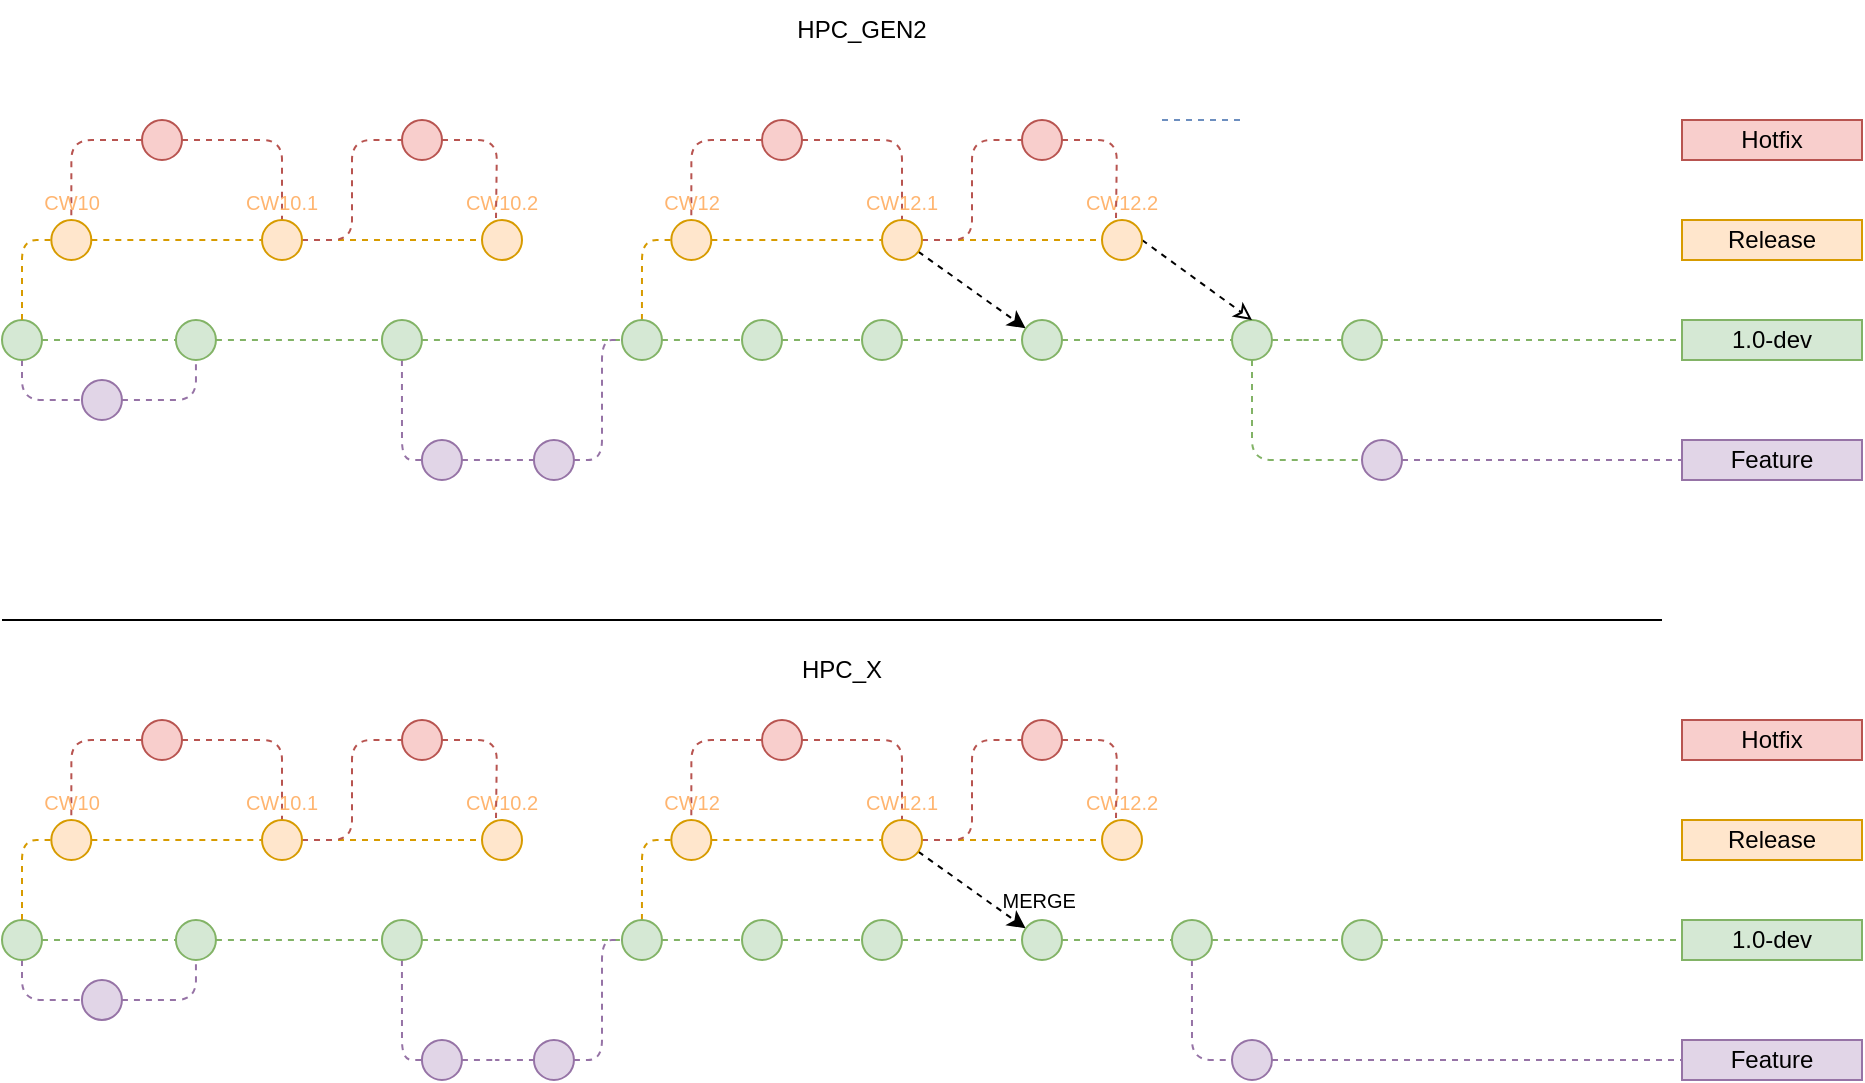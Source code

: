 <mxfile version="21.0.6" type="github">
  <diagram id="yPxyJZ8AM_hMuL3Unpa9" name="gitflow">
    <mxGraphModel dx="1434" dy="884" grid="1" gridSize="10" guides="1" tooltips="1" connect="1" arrows="1" fold="1" page="1" pageScale="1" pageWidth="850" pageHeight="1100" math="0" shadow="0">
      <root>
        <mxCell id="0" />
        <mxCell id="1" parent="0" />
        <mxCell id="V83d8pZ997Txuc6RfxCM-184" style="edgeStyle=orthogonalEdgeStyle;rounded=1;orthogonalLoop=1;jettySize=auto;html=1;exitX=0;exitY=0.5;exitDx=0;exitDy=0;entryX=0.5;entryY=0;entryDx=0;entryDy=0;endArrow=none;strokeColor=#b85450;fillColor=#f8cecc;dashed=1;endFill=0;" edge="1" parent="1" source="9" target="39">
          <mxGeometry relative="1" as="geometry" />
        </mxCell>
        <mxCell id="V83d8pZ997Txuc6RfxCM-186" style="edgeStyle=orthogonalEdgeStyle;rounded=1;orthogonalLoop=1;jettySize=auto;html=1;exitX=1;exitY=0.5;exitDx=0;exitDy=0;endArrow=none;strokeColor=#b85450;fillColor=#f8cecc;dashed=1;endFill=0;" edge="1" parent="1" source="9" target="36">
          <mxGeometry relative="1" as="geometry" />
        </mxCell>
        <mxCell id="9" value="" style="ellipse;whiteSpace=wrap;html=1;aspect=fixed;fillColor=#f8cecc;strokeColor=#b85450;" parent="1" vertex="1">
          <mxGeometry x="460" y="70" width="20" height="20" as="geometry" />
        </mxCell>
        <mxCell id="13" value="" style="endArrow=none;dashed=1;html=1;fillColor=#dae8fc;strokeColor=#6c8ebf;" parent="1" target="12" edge="1">
          <mxGeometry width="50" height="50" relative="1" as="geometry">
            <mxPoint x="660" y="70" as="sourcePoint" />
            <mxPoint x="700" y="70" as="targetPoint" />
          </mxGeometry>
        </mxCell>
        <mxCell id="20" value="Hotfix" style="text;html=1;strokeColor=#b85450;fillColor=#f8cecc;align=center;verticalAlign=middle;whiteSpace=wrap;rounded=0;" parent="1" vertex="1">
          <mxGeometry x="920" y="70" width="90" height="20" as="geometry" />
        </mxCell>
        <mxCell id="23" style="edgeStyle=orthogonalEdgeStyle;rounded=1;orthogonalLoop=1;jettySize=auto;html=1;dashed=1;endArrow=none;endFill=0;fillColor=#d5e8d4;strokeColor=#82b366;" parent="1" source="78" target="24" edge="1">
          <mxGeometry relative="1" as="geometry">
            <mxPoint x="700" y="180" as="targetPoint" />
          </mxGeometry>
        </mxCell>
        <mxCell id="73" style="edgeStyle=orthogonalEdgeStyle;rounded=1;orthogonalLoop=1;jettySize=auto;html=1;dashed=1;endArrow=none;endFill=0;fontSize=10;fontColor=#FFB570;fillColor=#e1d5e7;strokeColor=#9673a6;" parent="1" source="21" target="51" edge="1">
          <mxGeometry relative="1" as="geometry">
            <Array as="points">
              <mxPoint x="90" y="190" />
            </Array>
          </mxGeometry>
        </mxCell>
        <mxCell id="21" value="" style="ellipse;whiteSpace=wrap;html=1;aspect=fixed;fillColor=#d5e8d4;strokeColor=#82b366;" parent="1" vertex="1">
          <mxGeometry x="80" y="170" width="20" height="20" as="geometry" />
        </mxCell>
        <mxCell id="24" value="1.0-dev" style="text;html=1;strokeColor=#82b366;fillColor=#d5e8d4;align=center;verticalAlign=middle;whiteSpace=wrap;rounded=0;" parent="1" vertex="1">
          <mxGeometry x="920" y="170" width="90" height="20" as="geometry" />
        </mxCell>
        <mxCell id="25" value="" style="ellipse;whiteSpace=wrap;html=1;aspect=fixed;fillColor=#d5e8d4;strokeColor=#82b366;" parent="1" vertex="1">
          <mxGeometry x="166.97" y="170" width="20" height="20" as="geometry" />
        </mxCell>
        <mxCell id="26" style="edgeStyle=orthogonalEdgeStyle;rounded=1;orthogonalLoop=1;jettySize=auto;html=1;dashed=1;endArrow=none;endFill=0;fillColor=#d5e8d4;strokeColor=#82b366;" parent="1" source="21" target="25" edge="1">
          <mxGeometry relative="1" as="geometry">
            <mxPoint x="680" y="180" as="targetPoint" />
            <mxPoint x="110" y="180" as="sourcePoint" />
          </mxGeometry>
        </mxCell>
        <mxCell id="114" style="edgeStyle=orthogonalEdgeStyle;rounded=1;orthogonalLoop=1;jettySize=auto;html=1;dashed=1;endArrow=none;endFill=0;fontSize=12;fontColor=#FFB570;fillColor=#e1d5e7;strokeColor=#9673a6;entryX=0;entryY=0.5;entryDx=0;entryDy=0;" parent="1" source="27" target="65" edge="1">
          <mxGeometry relative="1" as="geometry">
            <Array as="points">
              <mxPoint x="280" y="240" />
            </Array>
          </mxGeometry>
        </mxCell>
        <mxCell id="27" value="" style="ellipse;whiteSpace=wrap;html=1;aspect=fixed;fillColor=#d5e8d4;strokeColor=#82b366;" parent="1" vertex="1">
          <mxGeometry x="269.97" y="170" width="20" height="20" as="geometry" />
        </mxCell>
        <mxCell id="28" style="edgeStyle=orthogonalEdgeStyle;rounded=1;orthogonalLoop=1;jettySize=auto;html=1;dashed=1;endArrow=none;endFill=0;fillColor=#d5e8d4;strokeColor=#82b366;" parent="1" source="25" target="27" edge="1">
          <mxGeometry relative="1" as="geometry">
            <mxPoint x="680" y="180" as="targetPoint" />
            <mxPoint x="240" y="180" as="sourcePoint" />
          </mxGeometry>
        </mxCell>
        <mxCell id="44" style="edgeStyle=orthogonalEdgeStyle;rounded=1;orthogonalLoop=1;jettySize=auto;html=1;dashed=1;endArrow=none;endFill=0;fontSize=10;fontColor=#FFB570;fillColor=#ffe6cc;strokeColor=#d79b00;" parent="1" source="29" target="39" edge="1">
          <mxGeometry relative="1" as="geometry">
            <Array as="points">
              <mxPoint x="400" y="130" />
            </Array>
          </mxGeometry>
        </mxCell>
        <mxCell id="V83d8pZ997Txuc6RfxCM-225" value="" style="edgeStyle=orthogonalEdgeStyle;rounded=1;orthogonalLoop=1;jettySize=auto;html=1;endArrow=none;strokeColor=#82b366;dashed=1;endFill=0;fillColor=#d5e8d4;" edge="1" parent="1" source="29" target="V83d8pZ997Txuc6RfxCM-224">
          <mxGeometry relative="1" as="geometry" />
        </mxCell>
        <mxCell id="29" value="" style="ellipse;whiteSpace=wrap;html=1;aspect=fixed;fillColor=#d5e8d4;strokeColor=#82b366;" parent="1" vertex="1">
          <mxGeometry x="389.97" y="170" width="20" height="20" as="geometry" />
        </mxCell>
        <mxCell id="30" style="edgeStyle=orthogonalEdgeStyle;rounded=1;orthogonalLoop=1;jettySize=auto;html=1;dashed=1;endArrow=none;endFill=0;fillColor=#d5e8d4;strokeColor=#82b366;" parent="1" source="27" target="29" edge="1">
          <mxGeometry relative="1" as="geometry">
            <mxPoint x="680" y="180" as="targetPoint" />
            <mxPoint x="370" y="180" as="sourcePoint" />
          </mxGeometry>
        </mxCell>
        <mxCell id="V83d8pZ997Txuc6RfxCM-182" style="edgeStyle=orthogonalEdgeStyle;rounded=1;orthogonalLoop=1;jettySize=auto;html=1;entryX=0;entryY=0.5;entryDx=0;entryDy=0;endArrow=none;fontSize=10;strokeColor=#d79b00;fontColor=#FFB570;dashed=1;endFill=0;fillColor=#ffe6cc;" edge="1" parent="1" source="36" target="160">
          <mxGeometry relative="1" as="geometry" />
        </mxCell>
        <mxCell id="V83d8pZ997Txuc6RfxCM-196" style="edgeStyle=orthogonalEdgeStyle;rounded=1;orthogonalLoop=1;jettySize=auto;html=1;entryX=0;entryY=0.5;entryDx=0;entryDy=0;endArrow=none;strokeColor=#b85450;fillColor=#f8cecc;dashed=1;endFill=0;" edge="1" parent="1" source="36" target="V83d8pZ997Txuc6RfxCM-189">
          <mxGeometry relative="1" as="geometry" />
        </mxCell>
        <mxCell id="V83d8pZ997Txuc6RfxCM-220" value="" style="rounded=0;orthogonalLoop=1;jettySize=auto;html=1;dashed=1;" edge="1" parent="1" source="36" target="V83d8pZ997Txuc6RfxCM-219">
          <mxGeometry relative="1" as="geometry" />
        </mxCell>
        <mxCell id="36" value="CW12.1" style="ellipse;whiteSpace=wrap;html=1;aspect=fixed;fontSize=10;labelPosition=center;verticalLabelPosition=top;align=center;verticalAlign=bottom;fillColor=#ffe6cc;strokeColor=#d79b00;fontColor=#FFB570;" parent="1" vertex="1">
          <mxGeometry x="520" y="120" width="20" height="20" as="geometry" />
        </mxCell>
        <mxCell id="41" style="edgeStyle=orthogonalEdgeStyle;rounded=1;orthogonalLoop=1;jettySize=auto;html=1;dashed=1;endArrow=none;endFill=0;fontSize=10;fontColor=#FFB570;fillColor=#ffe6cc;strokeColor=#d79b00;" parent="1" source="39" target="36" edge="1">
          <mxGeometry relative="1" as="geometry" />
        </mxCell>
        <mxCell id="39" value="CW12" style="ellipse;whiteSpace=wrap;html=1;aspect=fixed;fontSize=10;labelPosition=center;verticalLabelPosition=top;align=center;verticalAlign=bottom;fillColor=#ffe6cc;strokeColor=#d79b00;fontColor=#FFB570;" parent="1" vertex="1">
          <mxGeometry x="414.66" y="120" width="20" height="20" as="geometry" />
        </mxCell>
        <mxCell id="42" value="Release" style="text;html=1;strokeColor=#d79b00;fillColor=#ffe6cc;align=center;verticalAlign=middle;whiteSpace=wrap;rounded=0;fontSize=12;" parent="1" vertex="1">
          <mxGeometry x="920" y="120" width="90" height="20" as="geometry" />
        </mxCell>
        <mxCell id="99" style="edgeStyle=orthogonalEdgeStyle;rounded=1;orthogonalLoop=1;jettySize=auto;html=1;dashed=1;endArrow=none;endFill=0;fontSize=12;fontColor=#FFB570;fillColor=#e1d5e7;strokeColor=#9673a6;" parent="1" source="65" target="71" edge="1">
          <mxGeometry relative="1" as="geometry" />
        </mxCell>
        <mxCell id="65" value="" style="ellipse;whiteSpace=wrap;html=1;aspect=fixed;fontSize=10;fillColor=#e1d5e7;strokeColor=#9673a6;" parent="1" vertex="1">
          <mxGeometry x="289.97" y="230" width="20" height="20" as="geometry" />
        </mxCell>
        <mxCell id="100" style="edgeStyle=orthogonalEdgeStyle;rounded=1;orthogonalLoop=1;jettySize=auto;html=1;dashed=1;endArrow=none;endFill=0;fontSize=12;fontColor=#FFB570;fillColor=#e1d5e7;strokeColor=#9673a6;entryX=0;entryY=0.5;entryDx=0;entryDy=0;" parent="1" source="71" target="29" edge="1">
          <mxGeometry relative="1" as="geometry">
            <mxPoint x="400" y="190" as="targetPoint" />
            <Array as="points">
              <mxPoint x="380" y="240" />
              <mxPoint x="380" y="180" />
            </Array>
          </mxGeometry>
        </mxCell>
        <mxCell id="71" value="" style="ellipse;whiteSpace=wrap;html=1;aspect=fixed;fontSize=10;fillColor=#e1d5e7;strokeColor=#9673a6;" parent="1" vertex="1">
          <mxGeometry x="345.97" y="230" width="20" height="20" as="geometry" />
        </mxCell>
        <mxCell id="82" style="edgeStyle=orthogonalEdgeStyle;rounded=1;orthogonalLoop=1;jettySize=auto;html=1;dashed=1;endArrow=none;endFill=0;fillColor=#d5e8d4;strokeColor=#82b366;startArrow=none;" parent="1" source="V83d8pZ997Txuc6RfxCM-219" target="92" edge="1">
          <mxGeometry relative="1" as="geometry">
            <mxPoint x="500" y="160" as="targetPoint" />
            <mxPoint x="460" y="160" as="sourcePoint" />
          </mxGeometry>
        </mxCell>
        <mxCell id="86" value="Feature" style="text;html=1;strokeColor=#9673a6;fillColor=#e1d5e7;align=center;verticalAlign=middle;whiteSpace=wrap;rounded=0;" parent="1" vertex="1">
          <mxGeometry x="920" y="230" width="90" height="20" as="geometry" />
        </mxCell>
        <mxCell id="164" style="edgeStyle=orthogonalEdgeStyle;rounded=1;orthogonalLoop=1;jettySize=auto;html=1;dashed=1;endArrow=none;endFill=0;fontSize=12;fontColor=#FFB570;fillColor=#ffe6cc;strokeColor=#d79b00;" parent="1" target="103" edge="1">
          <mxGeometry relative="1" as="geometry">
            <mxPoint x="454.66" y="150" as="sourcePoint" />
          </mxGeometry>
        </mxCell>
        <mxCell id="V83d8pZ997Txuc6RfxCM-299" style="edgeStyle=orthogonalEdgeStyle;shape=connector;rounded=1;orthogonalLoop=1;jettySize=auto;html=1;exitX=0.5;exitY=1;exitDx=0;exitDy=0;entryX=0;entryY=0.5;entryDx=0;entryDy=0;dashed=1;labelBackgroundColor=default;strokeColor=#82b366;fontFamily=Helvetica;fontSize=11;fontColor=default;endArrow=none;endFill=0;fillColor=#d5e8d4;" edge="1" parent="1" source="92" target="168">
          <mxGeometry relative="1" as="geometry" />
        </mxCell>
        <mxCell id="92" value="" style="ellipse;whiteSpace=wrap;html=1;aspect=fixed;fontSize=10;fillColor=#d5e8d4;strokeColor=#82b366;" parent="1" vertex="1">
          <mxGeometry x="695" y="170" width="20" height="20" as="geometry" />
        </mxCell>
        <mxCell id="78" value="" style="ellipse;whiteSpace=wrap;html=1;aspect=fixed;fontSize=12;fillColor=#d5e8d4;strokeColor=#82b366;" parent="1" vertex="1">
          <mxGeometry x="750" y="170" width="20" height="20" as="geometry" />
        </mxCell>
        <mxCell id="146" style="edgeStyle=orthogonalEdgeStyle;rounded=1;orthogonalLoop=1;jettySize=auto;html=1;dashed=1;endArrow=none;endFill=0;fillColor=#d5e8d4;strokeColor=#82b366;" parent="1" source="92" target="78" edge="1">
          <mxGeometry relative="1" as="geometry">
            <mxPoint x="760" y="160" as="targetPoint" />
            <mxPoint x="670" y="160" as="sourcePoint" />
            <Array as="points" />
          </mxGeometry>
        </mxCell>
        <mxCell id="V83d8pZ997Txuc6RfxCM-294" style="shape=connector;rounded=0;orthogonalLoop=1;jettySize=auto;html=1;exitX=1;exitY=0.5;exitDx=0;exitDy=0;entryX=0.5;entryY=0;entryDx=0;entryDy=0;dashed=1;labelBackgroundColor=default;strokeColor=default;fontFamily=Helvetica;fontSize=11;fontColor=default;endArrow=classic;endFill=0;fillColor=#d5e8d4;" edge="1" parent="1" source="160" target="92">
          <mxGeometry relative="1" as="geometry" />
        </mxCell>
        <mxCell id="160" value="CW12.2" style="ellipse;whiteSpace=wrap;html=1;aspect=fixed;fontSize=10;fillColor=#ffe6cc;strokeColor=#d79b00;labelPosition=center;verticalLabelPosition=top;align=center;verticalAlign=bottom;fontColor=#FFB570;" parent="1" vertex="1">
          <mxGeometry x="630" y="120" width="20" height="20" as="geometry" />
        </mxCell>
        <mxCell id="170" style="edgeStyle=orthogonalEdgeStyle;rounded=1;orthogonalLoop=1;jettySize=auto;html=1;dashed=1;endArrow=none;endFill=0;fontSize=12;fontColor=#FFB570;fillColor=#e1d5e7;strokeColor=#9673a6;" parent="1" source="168" target="86" edge="1">
          <mxGeometry relative="1" as="geometry" />
        </mxCell>
        <mxCell id="168" value="" style="ellipse;whiteSpace=wrap;html=1;aspect=fixed;fontSize=12;fillColor=#e1d5e7;strokeColor=#9673a6;" parent="1" vertex="1">
          <mxGeometry x="760" y="230" width="20" height="20" as="geometry" />
        </mxCell>
        <mxCell id="V83d8pZ997Txuc6RfxCM-179" value="" style="edgeStyle=orthogonalEdgeStyle;rounded=1;orthogonalLoop=1;jettySize=auto;html=1;endArrow=none;fontSize=12;strokeColor=#9673a6;fontColor=#FFB570;dashed=1;endFill=0;fillColor=#e1d5e7;" edge="1" parent="1" source="51" target="25">
          <mxGeometry relative="1" as="geometry" />
        </mxCell>
        <mxCell id="51" value="" style="ellipse;whiteSpace=wrap;html=1;aspect=fixed;fontSize=10;fillColor=#e1d5e7;strokeColor=#9673a6;" parent="1" vertex="1">
          <mxGeometry x="119.97" y="200" width="20" height="20" as="geometry" />
        </mxCell>
        <mxCell id="V83d8pZ997Txuc6RfxCM-180" value="HPC_GEN2" style="text;html=1;strokeColor=none;fillColor=none;align=center;verticalAlign=middle;whiteSpace=wrap;rounded=0;" vertex="1" parent="1">
          <mxGeometry x="480" y="10" width="60" height="30" as="geometry" />
        </mxCell>
        <mxCell id="V83d8pZ997Txuc6RfxCM-188" style="edgeStyle=orthogonalEdgeStyle;rounded=1;orthogonalLoop=1;jettySize=auto;html=1;exitX=1;exitY=0.5;exitDx=0;exitDy=0;endArrow=none;strokeColor=#b85450;fillColor=#f8cecc;dashed=1;endFill=0;" edge="1" parent="1" source="V83d8pZ997Txuc6RfxCM-189">
          <mxGeometry relative="1" as="geometry">
            <mxPoint x="637" y="119" as="targetPoint" />
          </mxGeometry>
        </mxCell>
        <mxCell id="V83d8pZ997Txuc6RfxCM-189" value="" style="ellipse;whiteSpace=wrap;html=1;aspect=fixed;fillColor=#f8cecc;strokeColor=#b85450;" vertex="1" parent="1">
          <mxGeometry x="590" y="70" width="20" height="20" as="geometry" />
        </mxCell>
        <mxCell id="V83d8pZ997Txuc6RfxCM-200" style="edgeStyle=orthogonalEdgeStyle;rounded=1;orthogonalLoop=1;jettySize=auto;html=1;exitX=0;exitY=0.5;exitDx=0;exitDy=0;entryX=0.5;entryY=0;entryDx=0;entryDy=0;endArrow=none;strokeColor=#b85450;fillColor=#f8cecc;dashed=1;endFill=0;" edge="1" parent="1" source="V83d8pZ997Txuc6RfxCM-202" target="V83d8pZ997Txuc6RfxCM-208">
          <mxGeometry relative="1" as="geometry" />
        </mxCell>
        <mxCell id="V83d8pZ997Txuc6RfxCM-201" style="edgeStyle=orthogonalEdgeStyle;rounded=1;orthogonalLoop=1;jettySize=auto;html=1;exitX=1;exitY=0.5;exitDx=0;exitDy=0;endArrow=none;strokeColor=#b85450;fillColor=#f8cecc;dashed=1;endFill=0;" edge="1" parent="1" source="V83d8pZ997Txuc6RfxCM-202" target="V83d8pZ997Txuc6RfxCM-206">
          <mxGeometry relative="1" as="geometry" />
        </mxCell>
        <mxCell id="V83d8pZ997Txuc6RfxCM-202" value="" style="ellipse;whiteSpace=wrap;html=1;aspect=fixed;fillColor=#f8cecc;strokeColor=#b85450;" vertex="1" parent="1">
          <mxGeometry x="150" y="70" width="20" height="20" as="geometry" />
        </mxCell>
        <mxCell id="V83d8pZ997Txuc6RfxCM-203" style="edgeStyle=orthogonalEdgeStyle;rounded=1;orthogonalLoop=1;jettySize=auto;html=1;dashed=1;endArrow=none;endFill=0;fontSize=10;fontColor=#FFB570;fillColor=#ffe6cc;strokeColor=#d79b00;" edge="1" parent="1" target="V83d8pZ997Txuc6RfxCM-208">
          <mxGeometry relative="1" as="geometry">
            <Array as="points">
              <mxPoint x="90" y="130" />
            </Array>
            <mxPoint x="90" y="170" as="sourcePoint" />
          </mxGeometry>
        </mxCell>
        <mxCell id="V83d8pZ997Txuc6RfxCM-204" style="edgeStyle=orthogonalEdgeStyle;rounded=1;orthogonalLoop=1;jettySize=auto;html=1;entryX=0;entryY=0.5;entryDx=0;entryDy=0;endArrow=none;fontSize=10;strokeColor=#d79b00;fontColor=#FFB570;dashed=1;endFill=0;fillColor=#ffe6cc;" edge="1" parent="1" source="V83d8pZ997Txuc6RfxCM-206" target="V83d8pZ997Txuc6RfxCM-209">
          <mxGeometry relative="1" as="geometry" />
        </mxCell>
        <mxCell id="V83d8pZ997Txuc6RfxCM-205" style="edgeStyle=orthogonalEdgeStyle;rounded=1;orthogonalLoop=1;jettySize=auto;html=1;entryX=0;entryY=0.5;entryDx=0;entryDy=0;endArrow=none;strokeColor=#b85450;fillColor=#f8cecc;dashed=1;endFill=0;" edge="1" parent="1" source="V83d8pZ997Txuc6RfxCM-206" target="V83d8pZ997Txuc6RfxCM-211">
          <mxGeometry relative="1" as="geometry" />
        </mxCell>
        <mxCell id="V83d8pZ997Txuc6RfxCM-206" value="CW10.1" style="ellipse;whiteSpace=wrap;html=1;aspect=fixed;fontSize=10;labelPosition=center;verticalLabelPosition=top;align=center;verticalAlign=bottom;fillColor=#ffe6cc;strokeColor=#d79b00;fontColor=#FFB570;" vertex="1" parent="1">
          <mxGeometry x="210" y="120" width="20" height="20" as="geometry" />
        </mxCell>
        <mxCell id="V83d8pZ997Txuc6RfxCM-207" style="edgeStyle=orthogonalEdgeStyle;rounded=1;orthogonalLoop=1;jettySize=auto;html=1;dashed=1;endArrow=none;endFill=0;fontSize=10;fontColor=#FFB570;fillColor=#ffe6cc;strokeColor=#d79b00;" edge="1" parent="1" source="V83d8pZ997Txuc6RfxCM-208" target="V83d8pZ997Txuc6RfxCM-206">
          <mxGeometry relative="1" as="geometry" />
        </mxCell>
        <mxCell id="V83d8pZ997Txuc6RfxCM-208" value="CW10" style="ellipse;whiteSpace=wrap;html=1;aspect=fixed;fontSize=10;labelPosition=center;verticalLabelPosition=top;align=center;verticalAlign=bottom;fillColor=#ffe6cc;strokeColor=#d79b00;fontColor=#FFB570;" vertex="1" parent="1">
          <mxGeometry x="104.66" y="120" width="20" height="20" as="geometry" />
        </mxCell>
        <mxCell id="V83d8pZ997Txuc6RfxCM-209" value="CW10.2" style="ellipse;whiteSpace=wrap;html=1;aspect=fixed;fontSize=10;fillColor=#ffe6cc;strokeColor=#d79b00;labelPosition=center;verticalLabelPosition=top;align=center;verticalAlign=bottom;fontColor=#FFB570;" vertex="1" parent="1">
          <mxGeometry x="320" y="120" width="20" height="20" as="geometry" />
        </mxCell>
        <mxCell id="V83d8pZ997Txuc6RfxCM-210" style="edgeStyle=orthogonalEdgeStyle;rounded=1;orthogonalLoop=1;jettySize=auto;html=1;exitX=1;exitY=0.5;exitDx=0;exitDy=0;endArrow=none;strokeColor=#b85450;fillColor=#f8cecc;dashed=1;endFill=0;" edge="1" parent="1" source="V83d8pZ997Txuc6RfxCM-211">
          <mxGeometry relative="1" as="geometry">
            <mxPoint x="327" y="119" as="targetPoint" />
          </mxGeometry>
        </mxCell>
        <mxCell id="V83d8pZ997Txuc6RfxCM-211" value="" style="ellipse;whiteSpace=wrap;html=1;aspect=fixed;fillColor=#f8cecc;strokeColor=#b85450;" vertex="1" parent="1">
          <mxGeometry x="280" y="70" width="20" height="20" as="geometry" />
        </mxCell>
        <mxCell id="V83d8pZ997Txuc6RfxCM-212" value="" style="endArrow=none;html=1;rounded=0;" edge="1" parent="1">
          <mxGeometry width="50" height="50" relative="1" as="geometry">
            <mxPoint x="80" y="320" as="sourcePoint" />
            <mxPoint x="910" y="320" as="targetPoint" />
          </mxGeometry>
        </mxCell>
        <mxCell id="V83d8pZ997Txuc6RfxCM-213" value="HPC_X" style="text;html=1;strokeColor=none;fillColor=none;align=center;verticalAlign=middle;whiteSpace=wrap;rounded=0;" vertex="1" parent="1">
          <mxGeometry x="470" y="330" width="60" height="30" as="geometry" />
        </mxCell>
        <mxCell id="V83d8pZ997Txuc6RfxCM-219" value="" style="ellipse;whiteSpace=wrap;html=1;aspect=fixed;fontSize=10;labelPosition=center;verticalLabelPosition=top;align=center;verticalAlign=middle;fillColor=#d5e8d4;strokeColor=#82b366;fontColor=default;" vertex="1" parent="1">
          <mxGeometry x="590" y="170" width="20" height="20" as="geometry" />
        </mxCell>
        <mxCell id="V83d8pZ997Txuc6RfxCM-230" value="" style="edgeStyle=orthogonalEdgeStyle;shape=connector;rounded=1;orthogonalLoop=1;jettySize=auto;html=1;dashed=1;labelBackgroundColor=default;strokeColor=#82b366;fontFamily=Helvetica;fontSize=11;fontColor=default;endArrow=none;endFill=0;fillColor=#d5e8d4;" edge="1" parent="1" source="V83d8pZ997Txuc6RfxCM-224" target="V83d8pZ997Txuc6RfxCM-229">
          <mxGeometry relative="1" as="geometry" />
        </mxCell>
        <mxCell id="V83d8pZ997Txuc6RfxCM-224" value="" style="ellipse;whiteSpace=wrap;html=1;aspect=fixed;fillColor=#d5e8d4;strokeColor=#82b366;" vertex="1" parent="1">
          <mxGeometry x="450" y="170" width="20" height="20" as="geometry" />
        </mxCell>
        <mxCell id="V83d8pZ997Txuc6RfxCM-231" value="" style="edgeStyle=orthogonalEdgeStyle;shape=connector;rounded=1;orthogonalLoop=1;jettySize=auto;html=1;dashed=1;labelBackgroundColor=default;strokeColor=#82b366;fontFamily=Helvetica;fontSize=11;fontColor=default;endArrow=none;endFill=0;fillColor=#d5e8d4;" edge="1" parent="1" source="V83d8pZ997Txuc6RfxCM-229" target="V83d8pZ997Txuc6RfxCM-219">
          <mxGeometry relative="1" as="geometry" />
        </mxCell>
        <mxCell id="V83d8pZ997Txuc6RfxCM-229" value="" style="ellipse;whiteSpace=wrap;html=1;aspect=fixed;fillColor=#d5e8d4;strokeColor=#82b366;" vertex="1" parent="1">
          <mxGeometry x="510.0" y="170" width="20" height="20" as="geometry" />
        </mxCell>
        <mxCell id="V83d8pZ997Txuc6RfxCM-232" style="edgeStyle=orthogonalEdgeStyle;rounded=1;orthogonalLoop=1;jettySize=auto;html=1;exitX=0;exitY=0.5;exitDx=0;exitDy=0;entryX=0.5;entryY=0;entryDx=0;entryDy=0;endArrow=none;strokeColor=#b85450;fillColor=#f8cecc;dashed=1;endFill=0;" edge="1" parent="1" source="V83d8pZ997Txuc6RfxCM-234" target="V83d8pZ997Txuc6RfxCM-254">
          <mxGeometry relative="1" as="geometry" />
        </mxCell>
        <mxCell id="V83d8pZ997Txuc6RfxCM-233" style="edgeStyle=orthogonalEdgeStyle;rounded=1;orthogonalLoop=1;jettySize=auto;html=1;exitX=1;exitY=0.5;exitDx=0;exitDy=0;endArrow=none;strokeColor=#b85450;fillColor=#f8cecc;dashed=1;endFill=0;" edge="1" parent="1" source="V83d8pZ997Txuc6RfxCM-234" target="V83d8pZ997Txuc6RfxCM-252">
          <mxGeometry relative="1" as="geometry" />
        </mxCell>
        <mxCell id="V83d8pZ997Txuc6RfxCM-234" value="" style="ellipse;whiteSpace=wrap;html=1;aspect=fixed;fillColor=#f8cecc;strokeColor=#b85450;" vertex="1" parent="1">
          <mxGeometry x="460" y="370" width="20" height="20" as="geometry" />
        </mxCell>
        <mxCell id="V83d8pZ997Txuc6RfxCM-235" value="Hotfix" style="text;html=1;strokeColor=#b85450;fillColor=#f8cecc;align=center;verticalAlign=middle;whiteSpace=wrap;rounded=0;" vertex="1" parent="1">
          <mxGeometry x="920" y="370" width="90" height="20" as="geometry" />
        </mxCell>
        <mxCell id="V83d8pZ997Txuc6RfxCM-236" style="edgeStyle=orthogonalEdgeStyle;rounded=1;orthogonalLoop=1;jettySize=auto;html=1;dashed=1;endArrow=none;endFill=0;fillColor=#d5e8d4;strokeColor=#82b366;" edge="1" parent="1" source="V83d8pZ997Txuc6RfxCM-264" target="V83d8pZ997Txuc6RfxCM-239">
          <mxGeometry relative="1" as="geometry">
            <mxPoint x="700" y="480" as="targetPoint" />
          </mxGeometry>
        </mxCell>
        <mxCell id="V83d8pZ997Txuc6RfxCM-237" style="edgeStyle=orthogonalEdgeStyle;rounded=1;orthogonalLoop=1;jettySize=auto;html=1;dashed=1;endArrow=none;endFill=0;fontSize=10;fontColor=#FFB570;fillColor=#e1d5e7;strokeColor=#9673a6;" edge="1" parent="1" source="V83d8pZ997Txuc6RfxCM-238" target="V83d8pZ997Txuc6RfxCM-270">
          <mxGeometry relative="1" as="geometry">
            <Array as="points">
              <mxPoint x="90" y="490" />
            </Array>
          </mxGeometry>
        </mxCell>
        <mxCell id="V83d8pZ997Txuc6RfxCM-238" value="" style="ellipse;whiteSpace=wrap;html=1;aspect=fixed;fillColor=#d5e8d4;strokeColor=#82b366;" vertex="1" parent="1">
          <mxGeometry x="80" y="470" width="20" height="20" as="geometry" />
        </mxCell>
        <mxCell id="V83d8pZ997Txuc6RfxCM-239" value="1.0-dev" style="text;html=1;strokeColor=#82b366;fillColor=#d5e8d4;align=center;verticalAlign=middle;whiteSpace=wrap;rounded=0;" vertex="1" parent="1">
          <mxGeometry x="920" y="470" width="90" height="20" as="geometry" />
        </mxCell>
        <mxCell id="V83d8pZ997Txuc6RfxCM-240" value="" style="ellipse;whiteSpace=wrap;html=1;aspect=fixed;fillColor=#d5e8d4;strokeColor=#82b366;" vertex="1" parent="1">
          <mxGeometry x="166.97" y="470" width="20" height="20" as="geometry" />
        </mxCell>
        <mxCell id="V83d8pZ997Txuc6RfxCM-241" style="edgeStyle=orthogonalEdgeStyle;rounded=1;orthogonalLoop=1;jettySize=auto;html=1;dashed=1;endArrow=none;endFill=0;fillColor=#d5e8d4;strokeColor=#82b366;" edge="1" parent="1" source="V83d8pZ997Txuc6RfxCM-238" target="V83d8pZ997Txuc6RfxCM-240">
          <mxGeometry relative="1" as="geometry">
            <mxPoint x="680" y="480" as="targetPoint" />
            <mxPoint x="110" y="480" as="sourcePoint" />
          </mxGeometry>
        </mxCell>
        <mxCell id="V83d8pZ997Txuc6RfxCM-242" style="edgeStyle=orthogonalEdgeStyle;rounded=1;orthogonalLoop=1;jettySize=auto;html=1;dashed=1;endArrow=none;endFill=0;fontSize=12;fontColor=#FFB570;fillColor=#e1d5e7;strokeColor=#9673a6;entryX=0;entryY=0.5;entryDx=0;entryDy=0;" edge="1" parent="1" source="V83d8pZ997Txuc6RfxCM-243" target="V83d8pZ997Txuc6RfxCM-257">
          <mxGeometry relative="1" as="geometry">
            <Array as="points">
              <mxPoint x="280" y="540" />
            </Array>
          </mxGeometry>
        </mxCell>
        <mxCell id="V83d8pZ997Txuc6RfxCM-243" value="" style="ellipse;whiteSpace=wrap;html=1;aspect=fixed;fillColor=#d5e8d4;strokeColor=#82b366;" vertex="1" parent="1">
          <mxGeometry x="269.97" y="470" width="20" height="20" as="geometry" />
        </mxCell>
        <mxCell id="V83d8pZ997Txuc6RfxCM-244" style="edgeStyle=orthogonalEdgeStyle;rounded=1;orthogonalLoop=1;jettySize=auto;html=1;dashed=1;endArrow=none;endFill=0;fillColor=#d5e8d4;strokeColor=#82b366;" edge="1" parent="1" source="V83d8pZ997Txuc6RfxCM-240" target="V83d8pZ997Txuc6RfxCM-243">
          <mxGeometry relative="1" as="geometry">
            <mxPoint x="680" y="480" as="targetPoint" />
            <mxPoint x="240" y="480" as="sourcePoint" />
          </mxGeometry>
        </mxCell>
        <mxCell id="V83d8pZ997Txuc6RfxCM-245" style="edgeStyle=orthogonalEdgeStyle;rounded=1;orthogonalLoop=1;jettySize=auto;html=1;dashed=1;endArrow=none;endFill=0;fontSize=10;fontColor=#FFB570;fillColor=#ffe6cc;strokeColor=#d79b00;" edge="1" parent="1" source="V83d8pZ997Txuc6RfxCM-247" target="V83d8pZ997Txuc6RfxCM-254">
          <mxGeometry relative="1" as="geometry">
            <Array as="points">
              <mxPoint x="400" y="430" />
            </Array>
          </mxGeometry>
        </mxCell>
        <mxCell id="V83d8pZ997Txuc6RfxCM-246" value="" style="edgeStyle=orthogonalEdgeStyle;rounded=1;orthogonalLoop=1;jettySize=auto;html=1;endArrow=none;strokeColor=#82b366;dashed=1;endFill=0;fillColor=#d5e8d4;" edge="1" parent="1" source="V83d8pZ997Txuc6RfxCM-247" target="V83d8pZ997Txuc6RfxCM-287">
          <mxGeometry relative="1" as="geometry" />
        </mxCell>
        <mxCell id="V83d8pZ997Txuc6RfxCM-247" value="" style="ellipse;whiteSpace=wrap;html=1;aspect=fixed;fillColor=#d5e8d4;strokeColor=#82b366;" vertex="1" parent="1">
          <mxGeometry x="389.97" y="470" width="20" height="20" as="geometry" />
        </mxCell>
        <mxCell id="V83d8pZ997Txuc6RfxCM-248" style="edgeStyle=orthogonalEdgeStyle;rounded=1;orthogonalLoop=1;jettySize=auto;html=1;dashed=1;endArrow=none;endFill=0;fillColor=#d5e8d4;strokeColor=#82b366;" edge="1" parent="1" source="V83d8pZ997Txuc6RfxCM-243" target="V83d8pZ997Txuc6RfxCM-247">
          <mxGeometry relative="1" as="geometry">
            <mxPoint x="680" y="480" as="targetPoint" />
            <mxPoint x="370" y="480" as="sourcePoint" />
          </mxGeometry>
        </mxCell>
        <mxCell id="V83d8pZ997Txuc6RfxCM-249" style="edgeStyle=orthogonalEdgeStyle;rounded=1;orthogonalLoop=1;jettySize=auto;html=1;entryX=0;entryY=0.5;entryDx=0;entryDy=0;endArrow=none;fontSize=10;strokeColor=#d79b00;fontColor=#FFB570;dashed=1;endFill=0;fillColor=#ffe6cc;" edge="1" parent="1" source="V83d8pZ997Txuc6RfxCM-252" target="V83d8pZ997Txuc6RfxCM-266">
          <mxGeometry relative="1" as="geometry" />
        </mxCell>
        <mxCell id="V83d8pZ997Txuc6RfxCM-250" style="edgeStyle=orthogonalEdgeStyle;rounded=1;orthogonalLoop=1;jettySize=auto;html=1;entryX=0;entryY=0.5;entryDx=0;entryDy=0;endArrow=none;strokeColor=#b85450;fillColor=#f8cecc;dashed=1;endFill=0;" edge="1" parent="1" source="V83d8pZ997Txuc6RfxCM-252" target="V83d8pZ997Txuc6RfxCM-272">
          <mxGeometry relative="1" as="geometry" />
        </mxCell>
        <mxCell id="V83d8pZ997Txuc6RfxCM-251" value="" style="rounded=0;orthogonalLoop=1;jettySize=auto;html=1;dashed=1;" edge="1" parent="1" source="V83d8pZ997Txuc6RfxCM-252" target="V83d8pZ997Txuc6RfxCM-285">
          <mxGeometry relative="1" as="geometry" />
        </mxCell>
        <mxCell id="V83d8pZ997Txuc6RfxCM-252" value="CW12.1" style="ellipse;whiteSpace=wrap;html=1;aspect=fixed;fontSize=10;labelPosition=center;verticalLabelPosition=top;align=center;verticalAlign=bottom;fillColor=#ffe6cc;strokeColor=#d79b00;fontColor=#FFB570;" vertex="1" parent="1">
          <mxGeometry x="520" y="420" width="20" height="20" as="geometry" />
        </mxCell>
        <mxCell id="V83d8pZ997Txuc6RfxCM-253" style="edgeStyle=orthogonalEdgeStyle;rounded=1;orthogonalLoop=1;jettySize=auto;html=1;dashed=1;endArrow=none;endFill=0;fontSize=10;fontColor=#FFB570;fillColor=#ffe6cc;strokeColor=#d79b00;" edge="1" parent="1" source="V83d8pZ997Txuc6RfxCM-254" target="V83d8pZ997Txuc6RfxCM-252">
          <mxGeometry relative="1" as="geometry" />
        </mxCell>
        <mxCell id="V83d8pZ997Txuc6RfxCM-254" value="CW12" style="ellipse;whiteSpace=wrap;html=1;aspect=fixed;fontSize=10;labelPosition=center;verticalLabelPosition=top;align=center;verticalAlign=bottom;fillColor=#ffe6cc;strokeColor=#d79b00;fontColor=#FFB570;" vertex="1" parent="1">
          <mxGeometry x="414.66" y="420" width="20" height="20" as="geometry" />
        </mxCell>
        <mxCell id="V83d8pZ997Txuc6RfxCM-255" value="Release" style="text;html=1;strokeColor=#d79b00;fillColor=#ffe6cc;align=center;verticalAlign=middle;whiteSpace=wrap;rounded=0;fontSize=12;" vertex="1" parent="1">
          <mxGeometry x="920" y="420" width="90" height="20" as="geometry" />
        </mxCell>
        <mxCell id="V83d8pZ997Txuc6RfxCM-256" style="edgeStyle=orthogonalEdgeStyle;rounded=1;orthogonalLoop=1;jettySize=auto;html=1;dashed=1;endArrow=none;endFill=0;fontSize=12;fontColor=#FFB570;fillColor=#e1d5e7;strokeColor=#9673a6;" edge="1" parent="1" source="V83d8pZ997Txuc6RfxCM-257" target="V83d8pZ997Txuc6RfxCM-259">
          <mxGeometry relative="1" as="geometry" />
        </mxCell>
        <mxCell id="V83d8pZ997Txuc6RfxCM-257" value="" style="ellipse;whiteSpace=wrap;html=1;aspect=fixed;fontSize=10;fillColor=#e1d5e7;strokeColor=#9673a6;" vertex="1" parent="1">
          <mxGeometry x="289.97" y="530" width="20" height="20" as="geometry" />
        </mxCell>
        <mxCell id="V83d8pZ997Txuc6RfxCM-258" style="edgeStyle=orthogonalEdgeStyle;rounded=1;orthogonalLoop=1;jettySize=auto;html=1;dashed=1;endArrow=none;endFill=0;fontSize=12;fontColor=#FFB570;fillColor=#e1d5e7;strokeColor=#9673a6;entryX=0;entryY=0.5;entryDx=0;entryDy=0;" edge="1" parent="1" source="V83d8pZ997Txuc6RfxCM-259" target="V83d8pZ997Txuc6RfxCM-247">
          <mxGeometry relative="1" as="geometry">
            <mxPoint x="400" y="490" as="targetPoint" />
            <Array as="points">
              <mxPoint x="380" y="540" />
              <mxPoint x="380" y="480" />
            </Array>
          </mxGeometry>
        </mxCell>
        <mxCell id="V83d8pZ997Txuc6RfxCM-259" value="" style="ellipse;whiteSpace=wrap;html=1;aspect=fixed;fontSize=10;fillColor=#e1d5e7;strokeColor=#9673a6;" vertex="1" parent="1">
          <mxGeometry x="345.97" y="530" width="20" height="20" as="geometry" />
        </mxCell>
        <mxCell id="V83d8pZ997Txuc6RfxCM-260" style="edgeStyle=orthogonalEdgeStyle;rounded=1;orthogonalLoop=1;jettySize=auto;html=1;dashed=1;endArrow=none;endFill=0;fillColor=#d5e8d4;strokeColor=#82b366;startArrow=none;" edge="1" parent="1" source="V83d8pZ997Txuc6RfxCM-285" target="V83d8pZ997Txuc6RfxCM-263">
          <mxGeometry relative="1" as="geometry">
            <mxPoint x="500" y="460" as="targetPoint" />
            <mxPoint x="460" y="460" as="sourcePoint" />
          </mxGeometry>
        </mxCell>
        <mxCell id="V83d8pZ997Txuc6RfxCM-261" value="Feature" style="text;html=1;strokeColor=#9673a6;fillColor=#e1d5e7;align=center;verticalAlign=middle;whiteSpace=wrap;rounded=0;" vertex="1" parent="1">
          <mxGeometry x="920" y="530" width="90" height="20" as="geometry" />
        </mxCell>
        <mxCell id="V83d8pZ997Txuc6RfxCM-262" style="edgeStyle=orthogonalEdgeStyle;rounded=1;orthogonalLoop=1;jettySize=auto;html=1;dashed=1;endArrow=none;endFill=0;fontSize=12;fontColor=#FFB570;fillColor=#e1d5e7;strokeColor=#9673a6;" edge="1" parent="1" source="V83d8pZ997Txuc6RfxCM-263" target="V83d8pZ997Txuc6RfxCM-268">
          <mxGeometry relative="1" as="geometry">
            <Array as="points">
              <mxPoint x="675" y="540" />
            </Array>
          </mxGeometry>
        </mxCell>
        <mxCell id="V83d8pZ997Txuc6RfxCM-263" value="" style="ellipse;whiteSpace=wrap;html=1;aspect=fixed;fontSize=10;fillColor=#d5e8d4;strokeColor=#82b366;" vertex="1" parent="1">
          <mxGeometry x="664.97" y="470" width="20" height="20" as="geometry" />
        </mxCell>
        <mxCell id="V83d8pZ997Txuc6RfxCM-264" value="" style="ellipse;whiteSpace=wrap;html=1;aspect=fixed;fontSize=12;fillColor=#d5e8d4;strokeColor=#82b366;" vertex="1" parent="1">
          <mxGeometry x="750" y="470" width="20" height="20" as="geometry" />
        </mxCell>
        <mxCell id="V83d8pZ997Txuc6RfxCM-265" style="edgeStyle=orthogonalEdgeStyle;rounded=1;orthogonalLoop=1;jettySize=auto;html=1;dashed=1;endArrow=none;endFill=0;fillColor=#d5e8d4;strokeColor=#82b366;" edge="1" parent="1" source="V83d8pZ997Txuc6RfxCM-263" target="V83d8pZ997Txuc6RfxCM-264">
          <mxGeometry relative="1" as="geometry">
            <mxPoint x="760" y="460" as="targetPoint" />
            <mxPoint x="670" y="460" as="sourcePoint" />
            <Array as="points" />
          </mxGeometry>
        </mxCell>
        <mxCell id="V83d8pZ997Txuc6RfxCM-266" value="CW12.2" style="ellipse;whiteSpace=wrap;html=1;aspect=fixed;fontSize=10;fillColor=#ffe6cc;strokeColor=#d79b00;labelPosition=center;verticalLabelPosition=top;align=center;verticalAlign=bottom;fontColor=#FFB570;" vertex="1" parent="1">
          <mxGeometry x="630" y="420" width="20" height="20" as="geometry" />
        </mxCell>
        <mxCell id="V83d8pZ997Txuc6RfxCM-267" style="edgeStyle=orthogonalEdgeStyle;rounded=1;orthogonalLoop=1;jettySize=auto;html=1;dashed=1;endArrow=none;endFill=0;fontSize=12;fontColor=#FFB570;fillColor=#e1d5e7;strokeColor=#9673a6;" edge="1" parent="1" source="V83d8pZ997Txuc6RfxCM-268" target="V83d8pZ997Txuc6RfxCM-261">
          <mxGeometry relative="1" as="geometry" />
        </mxCell>
        <mxCell id="V83d8pZ997Txuc6RfxCM-268" value="" style="ellipse;whiteSpace=wrap;html=1;aspect=fixed;fontSize=12;fillColor=#e1d5e7;strokeColor=#9673a6;" vertex="1" parent="1">
          <mxGeometry x="695" y="530" width="20" height="20" as="geometry" />
        </mxCell>
        <mxCell id="V83d8pZ997Txuc6RfxCM-269" value="" style="edgeStyle=orthogonalEdgeStyle;rounded=1;orthogonalLoop=1;jettySize=auto;html=1;endArrow=none;fontSize=12;strokeColor=#9673a6;fontColor=#FFB570;dashed=1;endFill=0;fillColor=#e1d5e7;" edge="1" parent="1" source="V83d8pZ997Txuc6RfxCM-270" target="V83d8pZ997Txuc6RfxCM-240">
          <mxGeometry relative="1" as="geometry" />
        </mxCell>
        <mxCell id="V83d8pZ997Txuc6RfxCM-270" value="" style="ellipse;whiteSpace=wrap;html=1;aspect=fixed;fontSize=10;fillColor=#e1d5e7;strokeColor=#9673a6;" vertex="1" parent="1">
          <mxGeometry x="119.97" y="500" width="20" height="20" as="geometry" />
        </mxCell>
        <mxCell id="V83d8pZ997Txuc6RfxCM-271" style="edgeStyle=orthogonalEdgeStyle;rounded=1;orthogonalLoop=1;jettySize=auto;html=1;exitX=1;exitY=0.5;exitDx=0;exitDy=0;endArrow=none;strokeColor=#b85450;fillColor=#f8cecc;dashed=1;endFill=0;" edge="1" parent="1" source="V83d8pZ997Txuc6RfxCM-272">
          <mxGeometry relative="1" as="geometry">
            <mxPoint x="637" y="419" as="targetPoint" />
          </mxGeometry>
        </mxCell>
        <mxCell id="V83d8pZ997Txuc6RfxCM-272" value="" style="ellipse;whiteSpace=wrap;html=1;aspect=fixed;fillColor=#f8cecc;strokeColor=#b85450;" vertex="1" parent="1">
          <mxGeometry x="590" y="370" width="20" height="20" as="geometry" />
        </mxCell>
        <mxCell id="V83d8pZ997Txuc6RfxCM-273" style="edgeStyle=orthogonalEdgeStyle;rounded=1;orthogonalLoop=1;jettySize=auto;html=1;exitX=0;exitY=0.5;exitDx=0;exitDy=0;entryX=0.5;entryY=0;entryDx=0;entryDy=0;endArrow=none;strokeColor=#b85450;fillColor=#f8cecc;dashed=1;endFill=0;" edge="1" parent="1" source="V83d8pZ997Txuc6RfxCM-275" target="V83d8pZ997Txuc6RfxCM-281">
          <mxGeometry relative="1" as="geometry" />
        </mxCell>
        <mxCell id="V83d8pZ997Txuc6RfxCM-274" style="edgeStyle=orthogonalEdgeStyle;rounded=1;orthogonalLoop=1;jettySize=auto;html=1;exitX=1;exitY=0.5;exitDx=0;exitDy=0;endArrow=none;strokeColor=#b85450;fillColor=#f8cecc;dashed=1;endFill=0;" edge="1" parent="1" source="V83d8pZ997Txuc6RfxCM-275" target="V83d8pZ997Txuc6RfxCM-279">
          <mxGeometry relative="1" as="geometry" />
        </mxCell>
        <mxCell id="V83d8pZ997Txuc6RfxCM-275" value="" style="ellipse;whiteSpace=wrap;html=1;aspect=fixed;fillColor=#f8cecc;strokeColor=#b85450;" vertex="1" parent="1">
          <mxGeometry x="150" y="370" width="20" height="20" as="geometry" />
        </mxCell>
        <mxCell id="V83d8pZ997Txuc6RfxCM-276" style="edgeStyle=orthogonalEdgeStyle;rounded=1;orthogonalLoop=1;jettySize=auto;html=1;dashed=1;endArrow=none;endFill=0;fontSize=10;fontColor=#FFB570;fillColor=#ffe6cc;strokeColor=#d79b00;" edge="1" parent="1" target="V83d8pZ997Txuc6RfxCM-281">
          <mxGeometry relative="1" as="geometry">
            <Array as="points">
              <mxPoint x="90" y="430" />
            </Array>
            <mxPoint x="90" y="470" as="sourcePoint" />
          </mxGeometry>
        </mxCell>
        <mxCell id="V83d8pZ997Txuc6RfxCM-277" style="edgeStyle=orthogonalEdgeStyle;rounded=1;orthogonalLoop=1;jettySize=auto;html=1;entryX=0;entryY=0.5;entryDx=0;entryDy=0;endArrow=none;fontSize=10;strokeColor=#d79b00;fontColor=#FFB570;dashed=1;endFill=0;fillColor=#ffe6cc;" edge="1" parent="1" source="V83d8pZ997Txuc6RfxCM-279" target="V83d8pZ997Txuc6RfxCM-282">
          <mxGeometry relative="1" as="geometry" />
        </mxCell>
        <mxCell id="V83d8pZ997Txuc6RfxCM-278" style="edgeStyle=orthogonalEdgeStyle;rounded=1;orthogonalLoop=1;jettySize=auto;html=1;entryX=0;entryY=0.5;entryDx=0;entryDy=0;endArrow=none;strokeColor=#b85450;fillColor=#f8cecc;dashed=1;endFill=0;" edge="1" parent="1" source="V83d8pZ997Txuc6RfxCM-279" target="V83d8pZ997Txuc6RfxCM-284">
          <mxGeometry relative="1" as="geometry" />
        </mxCell>
        <mxCell id="V83d8pZ997Txuc6RfxCM-279" value="CW10.1" style="ellipse;whiteSpace=wrap;html=1;aspect=fixed;fontSize=10;labelPosition=center;verticalLabelPosition=top;align=center;verticalAlign=bottom;fillColor=#ffe6cc;strokeColor=#d79b00;fontColor=#FFB570;" vertex="1" parent="1">
          <mxGeometry x="210" y="420" width="20" height="20" as="geometry" />
        </mxCell>
        <mxCell id="V83d8pZ997Txuc6RfxCM-280" style="edgeStyle=orthogonalEdgeStyle;rounded=1;orthogonalLoop=1;jettySize=auto;html=1;dashed=1;endArrow=none;endFill=0;fontSize=10;fontColor=#FFB570;fillColor=#ffe6cc;strokeColor=#d79b00;" edge="1" parent="1" source="V83d8pZ997Txuc6RfxCM-281" target="V83d8pZ997Txuc6RfxCM-279">
          <mxGeometry relative="1" as="geometry" />
        </mxCell>
        <mxCell id="V83d8pZ997Txuc6RfxCM-281" value="CW10" style="ellipse;whiteSpace=wrap;html=1;aspect=fixed;fontSize=10;labelPosition=center;verticalLabelPosition=top;align=center;verticalAlign=bottom;fillColor=#ffe6cc;strokeColor=#d79b00;fontColor=#FFB570;" vertex="1" parent="1">
          <mxGeometry x="104.66" y="420" width="20" height="20" as="geometry" />
        </mxCell>
        <mxCell id="V83d8pZ997Txuc6RfxCM-282" value="CW10.2" style="ellipse;whiteSpace=wrap;html=1;aspect=fixed;fontSize=10;fillColor=#ffe6cc;strokeColor=#d79b00;labelPosition=center;verticalLabelPosition=top;align=center;verticalAlign=bottom;fontColor=#FFB570;" vertex="1" parent="1">
          <mxGeometry x="320" y="420" width="20" height="20" as="geometry" />
        </mxCell>
        <mxCell id="V83d8pZ997Txuc6RfxCM-283" style="edgeStyle=orthogonalEdgeStyle;rounded=1;orthogonalLoop=1;jettySize=auto;html=1;exitX=1;exitY=0.5;exitDx=0;exitDy=0;endArrow=none;strokeColor=#b85450;fillColor=#f8cecc;dashed=1;endFill=0;" edge="1" parent="1" source="V83d8pZ997Txuc6RfxCM-284">
          <mxGeometry relative="1" as="geometry">
            <mxPoint x="327" y="419" as="targetPoint" />
          </mxGeometry>
        </mxCell>
        <mxCell id="V83d8pZ997Txuc6RfxCM-284" value="" style="ellipse;whiteSpace=wrap;html=1;aspect=fixed;fillColor=#f8cecc;strokeColor=#b85450;" vertex="1" parent="1">
          <mxGeometry x="280" y="370" width="20" height="20" as="geometry" />
        </mxCell>
        <mxCell id="V83d8pZ997Txuc6RfxCM-285" value="MERGE&amp;nbsp;" style="ellipse;whiteSpace=wrap;html=1;aspect=fixed;fontSize=10;labelPosition=center;verticalLabelPosition=top;align=center;verticalAlign=middle;fillColor=#d5e8d4;strokeColor=#82b366;fontColor=default;" vertex="1" parent="1">
          <mxGeometry x="590" y="470" width="20" height="20" as="geometry" />
        </mxCell>
        <mxCell id="V83d8pZ997Txuc6RfxCM-286" value="" style="edgeStyle=orthogonalEdgeStyle;shape=connector;rounded=1;orthogonalLoop=1;jettySize=auto;html=1;dashed=1;labelBackgroundColor=default;strokeColor=#82b366;fontFamily=Helvetica;fontSize=11;fontColor=default;endArrow=none;endFill=0;fillColor=#d5e8d4;" edge="1" parent="1" source="V83d8pZ997Txuc6RfxCM-287" target="V83d8pZ997Txuc6RfxCM-289">
          <mxGeometry relative="1" as="geometry" />
        </mxCell>
        <mxCell id="V83d8pZ997Txuc6RfxCM-287" value="" style="ellipse;whiteSpace=wrap;html=1;aspect=fixed;fillColor=#d5e8d4;strokeColor=#82b366;" vertex="1" parent="1">
          <mxGeometry x="450" y="470" width="20" height="20" as="geometry" />
        </mxCell>
        <mxCell id="V83d8pZ997Txuc6RfxCM-288" value="" style="edgeStyle=orthogonalEdgeStyle;shape=connector;rounded=1;orthogonalLoop=1;jettySize=auto;html=1;dashed=1;labelBackgroundColor=default;strokeColor=#82b366;fontFamily=Helvetica;fontSize=11;fontColor=default;endArrow=none;endFill=0;fillColor=#d5e8d4;" edge="1" parent="1" source="V83d8pZ997Txuc6RfxCM-289" target="V83d8pZ997Txuc6RfxCM-285">
          <mxGeometry relative="1" as="geometry" />
        </mxCell>
        <mxCell id="V83d8pZ997Txuc6RfxCM-289" value="" style="ellipse;whiteSpace=wrap;html=1;aspect=fixed;fillColor=#d5e8d4;strokeColor=#82b366;" vertex="1" parent="1">
          <mxGeometry x="510.0" y="470" width="20" height="20" as="geometry" />
        </mxCell>
      </root>
    </mxGraphModel>
  </diagram>
</mxfile>
